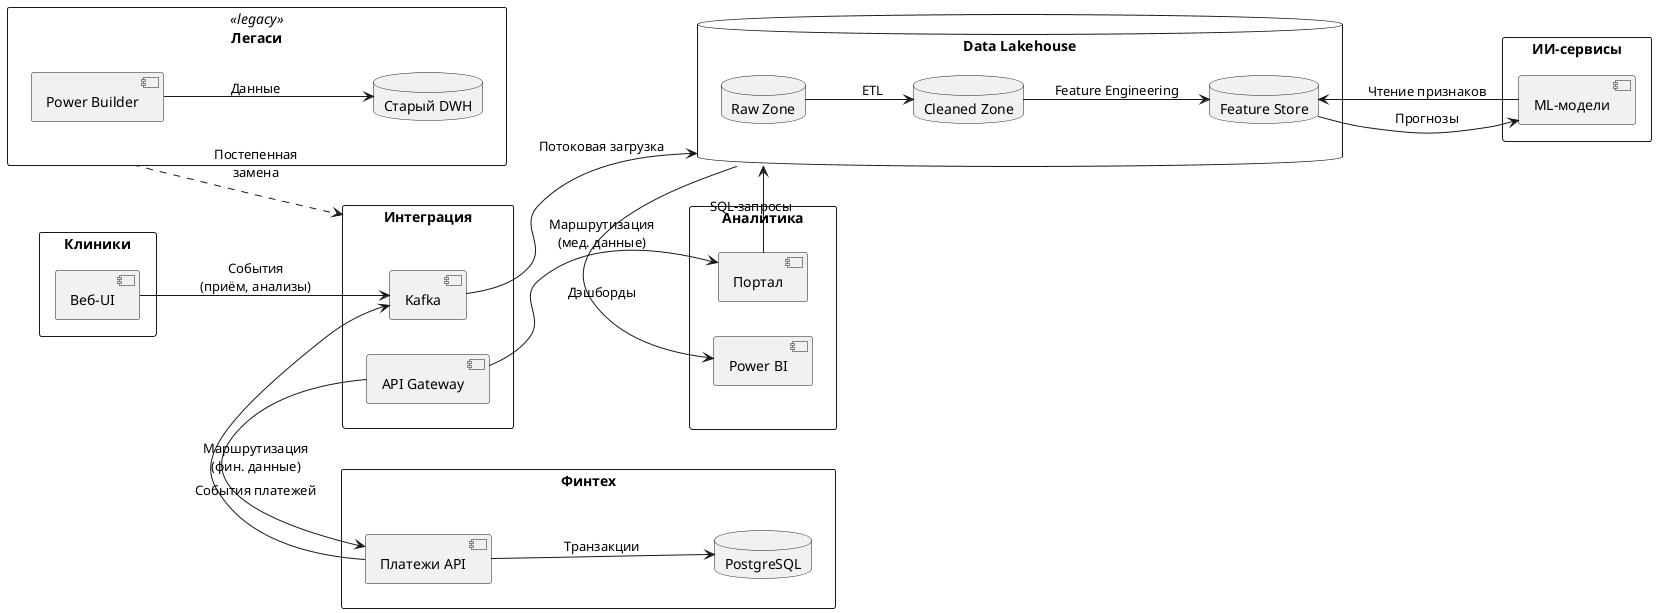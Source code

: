 @startuml Будущее_2.0_Data_Flow

left to right direction

rectangle "Легаси" <<legacy>> as legacy {
  component "Power Builder" as powerbuilder
  database "Старый DWH" as olddwh
}

rectangle "Клиники" as clinics {
  component "Веб-UI" as webui
}

rectangle "Финтех" as fintech {
  component "Платежи API" as payments
  database "PostgreSQL" as postgres
}

rectangle "ИИ-сервисы" as ai {
  component "ML-модели" as mlmodels
}

rectangle "Аналитика" as analytics {
  component "Портал" as portal
  component "Power BI" as powerbi
}

rectangle "Интеграция" as integration {
  component "Kafka" as kafka
  component "API Gateway" as apigateway
}

database "Data Lakehouse" as delta {
  database "Raw Zone" as raw
  database "Cleaned Zone" as cleaned
  database "Feature Store" as features
}

payments --> postgres : Транзакции
powerbuilder --> olddwh : Данные

webui --> kafka : События\n(приём, анализы)
payments --> kafka : События платежей
kafka --> delta : Потоковая загрузка
apigateway --> payments : Маршрутизация\n(фин. данные)
apigateway --> portal : Маршрутизация\n(мед. данные)
mlmodels --> features : Чтение признаков
features --> mlmodels : Прогнозы
portal --> delta : SQL-запросы
delta --> powerbi : Дэшборды
legacy ..> integration : Постепенная\nзамена
fintech -[hidden]-> analytics : Доступ к отчётам

raw --> cleaned : ETL
cleaned --> features : Feature Engineering

@enduml